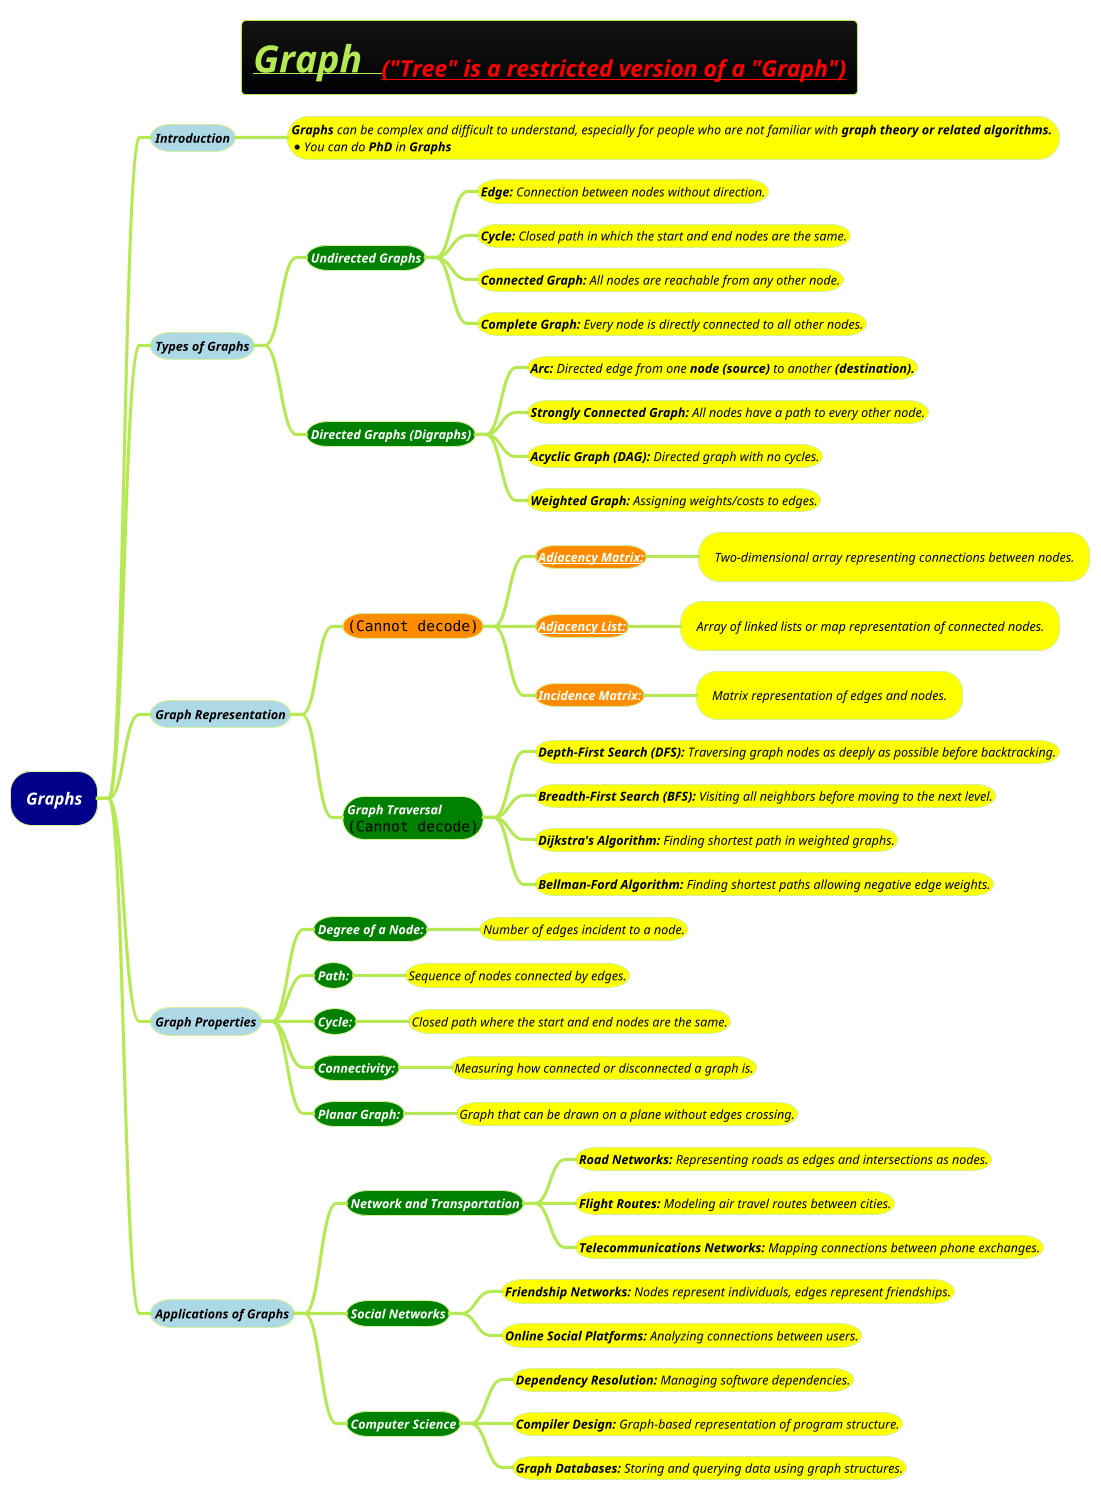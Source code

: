 @startmindmap
title =<i><b><u>Graph  <size:14><color #red>("Tree" is a restricted version of a "Graph")
!theme hacker

*[#darkblue] <i><color #white>Graphs
**[#lightblue] <i><color #black><size:12>Introduction
***[#yellow] <i><color #black><size:12>**Graphs** can be complex and difficult to understand, especially for people who are not familiar with <b>graph theory or related algorithms. \n*<i><color #black><size:12>You can do **PhD** in <b>Graphs
**[#lightblue] <i><color #black><size:12>Types of Graphs
***[#green] <b><i><color #white><size:12>Undirected Graphs
****[#yellow] <i><color #black><size:12>**Edge: **Connection between nodes without direction.
****[#yellow] <i><color #black><size:12>**Cycle: **Closed path in which the start and end nodes are the same.
****[#yellow] <i><color #black><size:12>**Connected Graph:** All nodes are reachable from any other node.
****[#yellow] <i><color #black><size:12>**Complete Graph:** Every node is directly connected to all other nodes.
***[#green] <b><i><color #white><size:12>Directed Graphs (Digraphs)
****[#yellow] <i><color #black><size:12>**Arc:** Directed edge from one **node (source)** to another <b>(destination).
****[#yellow] <i><color #black><size:12>**Strongly Connected Graph:** All nodes have a path to every other node.
****[#yellow] <i><color #black><size:12>**Acyclic Graph (DAG):** Directed graph with no cycles.
****[#yellow] <i><color #black><size:12>**Weighted Graph:** Assigning weights/costs to edges.
**[#lightblue] <i><color #black><size:12>Graph Representation
***[#darkorange] <b><i><color #white><size:12><img:images/img_25.png{scale=.7}>
****[#darkorange] <b><i><color #white><size:12>[[docs/books/1-books-backlog/data-structure-and-algorithm/images/img_50.png Adjacency Matrix:]]
*****[#yellow] <i><color #black><size:12>Two-dimensional array representing connections between nodes.
****[#darkorange] <b><i><color #white><size:12>[[docs/books/1-books-backlog/data-structure-and-algorithm/images/img_48.png Adjacency List:]]
*****[#yellow] <i><color #black><size:12>Array of linked lists or map representation of connected nodes.
****[#darkorange] <b><i><color #white><size:12>Incidence Matrix:
*****[#yellow] <i><color #black><size:12>Matrix representation of edges and nodes.
***[#green] <b><i><color #white><size:12>Graph Traversal \n<img:images/img_26.png{scale=.66}>

****[#yellow] <i><color #black><size:12>**Depth-First Search (DFS):** Traversing graph nodes as deeply as possible before backtracking.
****[#yellow] <i><color #black><size:12>**Breadth-First Search (BFS):** Visiting all neighbors before moving to the next level.
****[#yellow] <i><color #black><size:12>**Dijkstra's Algorithm:** Finding shortest path in weighted graphs.
****[#yellow] <i><color #black><size:12>**Bellman-Ford Algorithm:** Finding shortest paths allowing negative edge weights.
**[#lightblue] <i><color #black><size:12>Graph Properties
***[#green] <b><i><color #white><size:12>Degree of a Node:
****[#yellow] <i><color #black><size:12>Number of edges incident to a node.
***[#green] <b><i><color #white><size:12>Path:
****[#yellow] <i><color #black><size:12>Sequence of nodes connected by edges.
***[#green] <b><i><color #white><size:12>Cycle:
****[#yellow] <i><color #black><size:12>Closed path where the start and end nodes are the same.
***[#green] <b><i><color #white><size:12>Connectivity:
****[#yellow] <i><color #black><size:12>Measuring how connected or disconnected a graph is.
***[#green] <b><i><color #white><size:12>Planar Graph:
****[#yellow] <i><color #black><size:12>Graph that can be drawn on a plane without edges crossing.
**[#lightblue] <i><color #black><size:12>Applications of Graphs
***[#green] <b><i><color #white><size:12>Network and Transportation
****[#yellow] <i><color #black><size:12>**Road Networks:** Representing roads as edges and intersections as nodes.
****[#yellow] <i><color #black><size:12>**Flight Routes:** Modeling air travel routes between cities.
****[#yellow] <i><color #black><size:12>**Telecommunications Networks:** Mapping connections between phone exchanges.
***[#green] <b><i><color #white><size:12>Social Networks
****[#yellow] <i><color #black><size:12>**Friendship Networks: **Nodes represent individuals, edges represent friendships.
****[#yellow] <i><color #black><size:12>**Online Social Platforms:** Analyzing connections between users.
***[#green] <b><i><color #white><size:12>Computer Science
****[#yellow] <i><color #black><size:12>**Dependency Resolution:** Managing software dependencies.
****[#yellow] <i><color #black><size:12>**Compiler Design:** Graph-based representation of program structure.
****[#yellow] <i><color #black><size:12>**Graph Databases:** Storing and querying data using graph structures.
@endmindmap
